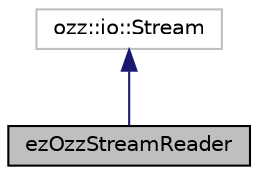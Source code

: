 digraph "ezOzzStreamReader"
{
 // LATEX_PDF_SIZE
  edge [fontname="Helvetica",fontsize="10",labelfontname="Helvetica",labelfontsize="10"];
  node [fontname="Helvetica",fontsize="10",shape=record];
  Node1 [label="ezOzzStreamReader",height=0.2,width=0.4,color="black", fillcolor="grey75", style="filled", fontcolor="black",tooltip="Implements the ozz::io::Stream interface for reading. The data has to be present in an ezOzzArchiveDa..."];
  Node2 -> Node1 [dir="back",color="midnightblue",fontsize="10",style="solid",fontname="Helvetica"];
  Node2 [label="ozz::io::Stream",height=0.2,width=0.4,color="grey75", fillcolor="white", style="filled",tooltip=" "];
}
